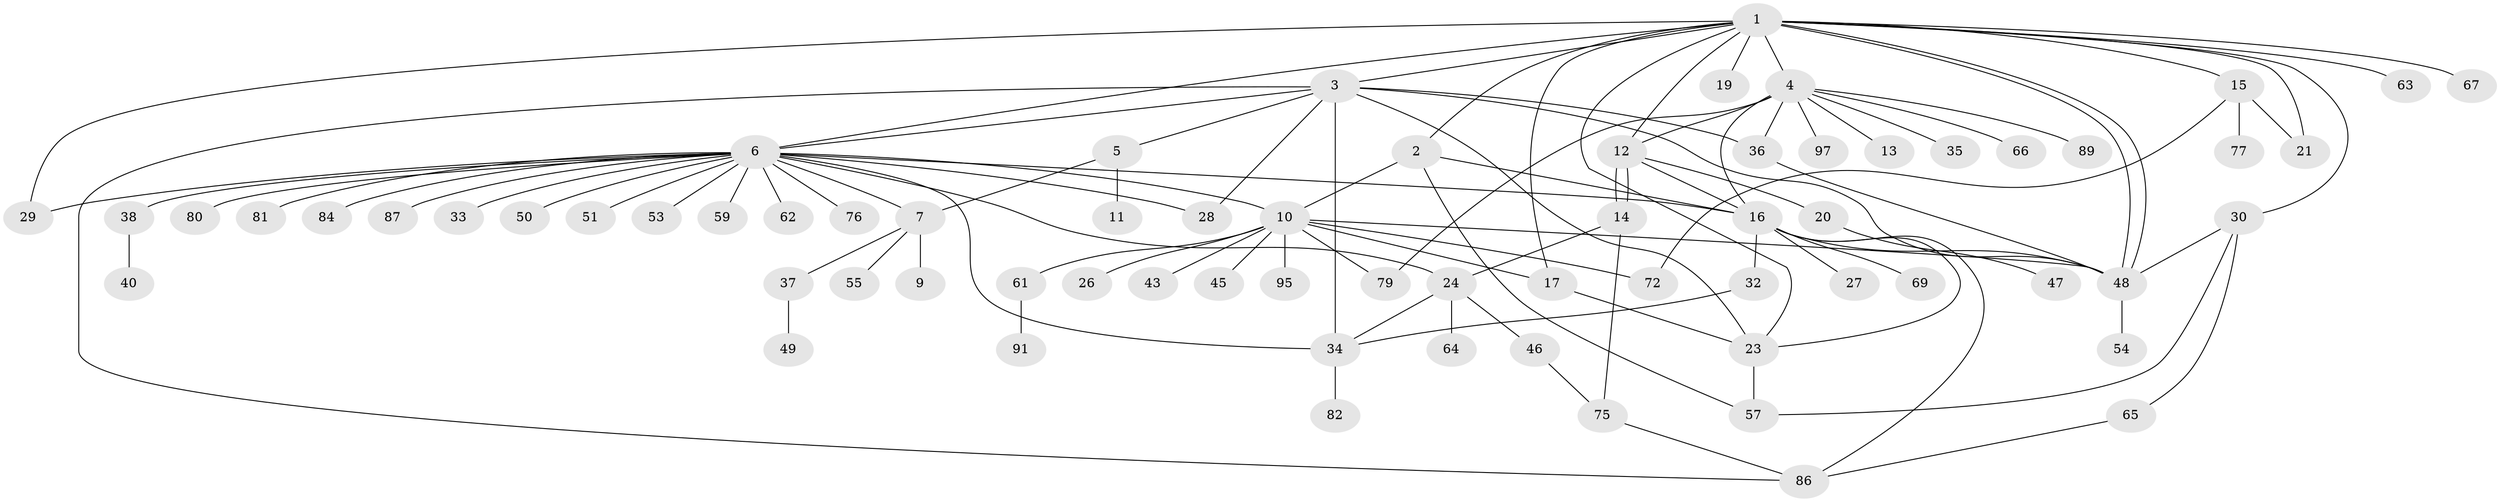 // original degree distribution, {16: 0.010101010101010102, 3: 0.16161616161616163, 6: 0.04040404040404041, 10: 0.030303030303030304, 19: 0.010101010101010102, 2: 0.16161616161616163, 1: 0.48484848484848486, 12: 0.010101010101010102, 5: 0.050505050505050504, 4: 0.030303030303030304, 8: 0.010101010101010102}
// Generated by graph-tools (version 1.1) at 2025/11/02/27/25 16:11:14]
// undirected, 70 vertices, 103 edges
graph export_dot {
graph [start="1"]
  node [color=gray90,style=filled];
  1 [super="+8"];
  2 [super="+99"];
  3 [super="+96"];
  4 [super="+18"];
  5;
  6 [super="+25"];
  7 [super="+42"];
  9;
  10 [super="+83"];
  11;
  12 [super="+31"];
  13;
  14 [super="+39"];
  15 [super="+70"];
  16 [super="+22"];
  17 [super="+88"];
  19;
  20;
  21 [super="+41"];
  23;
  24 [super="+56"];
  26;
  27;
  28 [super="+78"];
  29 [super="+73"];
  30 [super="+44"];
  32;
  33;
  34 [super="+52"];
  35;
  36 [super="+71"];
  37 [super="+98"];
  38 [super="+85"];
  40;
  43;
  45;
  46 [super="+93"];
  47;
  48;
  49 [super="+58"];
  50;
  51;
  53;
  54 [super="+60"];
  55;
  57 [super="+68"];
  59 [super="+90"];
  61 [super="+94"];
  62;
  63;
  64;
  65;
  66;
  67;
  69 [super="+74"];
  72;
  75;
  76;
  77;
  79;
  80;
  81;
  82;
  84;
  86 [super="+92"];
  87;
  89;
  91;
  95;
  97;
  1 -- 2;
  1 -- 3;
  1 -- 4;
  1 -- 6;
  1 -- 12;
  1 -- 17;
  1 -- 19;
  1 -- 21;
  1 -- 23;
  1 -- 29;
  1 -- 30;
  1 -- 48;
  1 -- 48;
  1 -- 63;
  1 -- 67;
  1 -- 15;
  2 -- 10;
  2 -- 16;
  2 -- 57;
  3 -- 5;
  3 -- 23;
  3 -- 28;
  3 -- 86;
  3 -- 48;
  3 -- 34;
  3 -- 6;
  3 -- 36;
  4 -- 12;
  4 -- 13;
  4 -- 16 [weight=2];
  4 -- 35;
  4 -- 66;
  4 -- 79;
  4 -- 89;
  4 -- 97;
  4 -- 36;
  5 -- 7;
  5 -- 11;
  6 -- 7;
  6 -- 10;
  6 -- 16;
  6 -- 28;
  6 -- 29;
  6 -- 33;
  6 -- 34 [weight=2];
  6 -- 59;
  6 -- 76;
  6 -- 80;
  6 -- 87;
  6 -- 38;
  6 -- 81;
  6 -- 50;
  6 -- 51;
  6 -- 84;
  6 -- 53;
  6 -- 62;
  6 -- 24;
  7 -- 9;
  7 -- 37;
  7 -- 55;
  10 -- 26;
  10 -- 43;
  10 -- 45;
  10 -- 48;
  10 -- 61;
  10 -- 72;
  10 -- 79;
  10 -- 95;
  10 -- 17;
  12 -- 14;
  12 -- 14;
  12 -- 20;
  12 -- 16;
  14 -- 24;
  14 -- 75;
  15 -- 72;
  15 -- 77;
  15 -- 21;
  16 -- 23;
  16 -- 27;
  16 -- 32;
  16 -- 48;
  16 -- 69;
  16 -- 86;
  17 -- 23;
  20 -- 47;
  23 -- 57;
  24 -- 34;
  24 -- 46;
  24 -- 64;
  30 -- 48;
  30 -- 57;
  30 -- 65;
  32 -- 34;
  34 -- 82;
  36 -- 48;
  37 -- 49;
  38 -- 40;
  46 -- 75;
  48 -- 54;
  61 -- 91;
  65 -- 86;
  75 -- 86;
}
